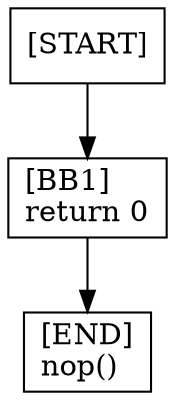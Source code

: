 digraph {
  node [shape=box]
  START [label="[START]\l"];
  BB1 [label="[BB1]\lreturn 0\l"];
  END [label="[END]\lnop()\l"];
  BB1 -> END;
  START -> BB1;
}
